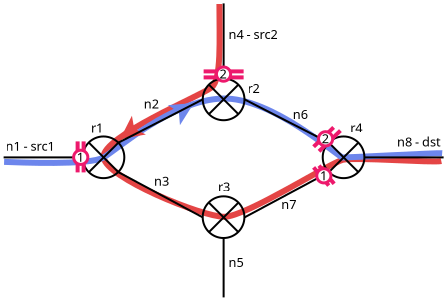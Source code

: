 <?xml version="1.0" encoding="UTF-8"?>
<dia:diagram xmlns:dia="http://www.lysator.liu.se/~alla/dia/">
  <dia:layer name="Hintergrund" visible="true" active="true">
    <dia:object type="Standard - Line" version="0" id="O0">
      <dia:attribute name="obj_pos">
        <dia:point val="5.5,10"/>
      </dia:attribute>
      <dia:attribute name="obj_bb">
        <dia:rectangle val="5.45,9.95;9.507,10.05"/>
      </dia:attribute>
      <dia:attribute name="conn_endpoints">
        <dia:point val="5.5,10"/>
        <dia:point val="9.457,10"/>
      </dia:attribute>
      <dia:attribute name="numcp">
        <dia:int val="1"/>
      </dia:attribute>
    </dia:object>
    <dia:object type="Standard - Line" version="0" id="O1">
      <dia:attribute name="obj_pos">
        <dia:point val="16.5,6.057"/>
      </dia:attribute>
      <dia:attribute name="obj_bb">
        <dia:rectangle val="16.45,2.25;16.55,6.107"/>
      </dia:attribute>
      <dia:attribute name="conn_endpoints">
        <dia:point val="16.5,6.057"/>
        <dia:point val="16.5,2.3"/>
      </dia:attribute>
      <dia:attribute name="numcp">
        <dia:int val="1"/>
      </dia:attribute>
      <dia:connections>
        <dia:connection handle="0" to="O18" connection="1"/>
      </dia:connections>
    </dia:object>
    <dia:object type="Standard - Line" version="0" id="O2">
      <dia:attribute name="obj_pos">
        <dia:point val="16.5,17"/>
      </dia:attribute>
      <dia:attribute name="obj_bb">
        <dia:rectangle val="16.45,13.993;16.55,17.05"/>
      </dia:attribute>
      <dia:attribute name="conn_endpoints">
        <dia:point val="16.5,17"/>
        <dia:point val="16.5,14.043"/>
      </dia:attribute>
      <dia:attribute name="numcp">
        <dia:int val="1"/>
      </dia:attribute>
    </dia:object>
    <dia:object type="Standard - Text" version="1" id="O3">
      <dia:attribute name="obj_pos">
        <dia:point val="6.707,4.95"/>
      </dia:attribute>
      <dia:attribute name="obj_bb">
        <dia:rectangle val="6.707,4.355;6.707,5.103"/>
      </dia:attribute>
      <dia:attribute name="text">
        <dia:composite type="text">
          <dia:attribute name="string">
            <dia:string>##</dia:string>
          </dia:attribute>
          <dia:attribute name="font">
            <dia:font family="sans" style="0" name="Helvetica"/>
          </dia:attribute>
          <dia:attribute name="height">
            <dia:real val="0.8"/>
          </dia:attribute>
          <dia:attribute name="pos">
            <dia:point val="6.707,4.95"/>
          </dia:attribute>
          <dia:attribute name="color">
            <dia:color val="#000000"/>
          </dia:attribute>
          <dia:attribute name="alignment">
            <dia:enum val="0"/>
          </dia:attribute>
        </dia:composite>
      </dia:attribute>
      <dia:attribute name="valign">
        <dia:enum val="3"/>
      </dia:attribute>
    </dia:object>
    <dia:object type="Standard - Line" version="0" id="O4">
      <dia:attribute name="obj_pos">
        <dia:point val="21.763,10.737"/>
      </dia:attribute>
      <dia:attribute name="obj_bb">
        <dia:rectangle val="17.475,10.67;21.83,13.068"/>
      </dia:attribute>
      <dia:attribute name="conn_endpoints">
        <dia:point val="21.763,10.737"/>
        <dia:point val="17.543,13"/>
      </dia:attribute>
      <dia:attribute name="numcp">
        <dia:int val="1"/>
      </dia:attribute>
      <dia:attribute name="line_width">
        <dia:real val="0.1"/>
      </dia:attribute>
    </dia:object>
    <dia:object type="Standard - BezierLine" version="0" id="O5">
      <dia:attribute name="obj_pos">
        <dia:point val="16.29,2.33"/>
      </dia:attribute>
      <dia:attribute name="obj_bb">
        <dia:rectangle val="10.348,2.18;27.561,13.12"/>
      </dia:attribute>
      <dia:attribute name="bez_points">
        <dia:point val="16.29,2.33"/>
        <dia:point val="16.29,4.13"/>
        <dia:point val="16.4,6.1"/>
        <dia:point val="15.9,6.5"/>
        <dia:point val="15.4,6.9"/>
        <dia:point val="10.384,8.971"/>
        <dia:point val="10.5,10"/>
        <dia:point val="10.616,11.029"/>
        <dia:point val="15.429,12.97"/>
        <dia:point val="16.529,12.97"/>
        <dia:point val="17.629,12.97"/>
        <dia:point val="21.832,10.258"/>
        <dia:point val="22.468,10.118"/>
        <dia:point val="23.103,9.977"/>
        <dia:point val="26.928,10.277"/>
        <dia:point val="27.384,10.183"/>
      </dia:attribute>
      <dia:attribute name="corner_types">
        <dia:enum val="0"/>
        <dia:enum val="0"/>
        <dia:enum val="0"/>
        <dia:enum val="0"/>
        <dia:enum val="0"/>
        <dia:enum val="0"/>
      </dia:attribute>
      <dia:attribute name="line_color">
        <dia:color val="#e44545"/>
      </dia:attribute>
      <dia:attribute name="line_width">
        <dia:real val="0.3"/>
      </dia:attribute>
    </dia:object>
    <dia:object type="Standard - BezierLine" version="0" id="O6">
      <dia:attribute name="obj_pos">
        <dia:point val="5.524,10.224"/>
      </dia:attribute>
      <dia:attribute name="obj_bb">
        <dia:rectangle val="5.369,6.905;27.588,10.426"/>
      </dia:attribute>
      <dia:attribute name="bez_points">
        <dia:point val="5.524,10.224"/>
        <dia:point val="6.24,10.248"/>
        <dia:point val="9.807,10.412"/>
        <dia:point val="10.5,10"/>
        <dia:point val="11.193,9.588"/>
        <dia:point val="13.947,7.136"/>
        <dia:point val="16.435,7.057"/>
        <dia:point val="18.923,6.977"/>
        <dia:point val="22.241,9.995"/>
        <dia:point val="22.454,10.004"/>
        <dia:point val="22.668,10.013"/>
        <dia:point val="27.146,9.77"/>
        <dia:point val="27.427,9.791"/>
      </dia:attribute>
      <dia:attribute name="corner_types">
        <dia:enum val="0"/>
        <dia:enum val="0"/>
        <dia:enum val="0"/>
        <dia:enum val="0"/>
        <dia:enum val="0"/>
      </dia:attribute>
      <dia:attribute name="line_color">
        <dia:color val="#6d86ec"/>
      </dia:attribute>
      <dia:attribute name="line_width">
        <dia:real val="0.3"/>
      </dia:attribute>
    </dia:object>
    <dia:object type="Standard - Line" version="0" id="O7">
      <dia:attribute name="obj_pos">
        <dia:point val="11.237,10.737"/>
      </dia:attribute>
      <dia:attribute name="obj_bb">
        <dia:rectangle val="11.17,10.67;15.525,13.068"/>
      </dia:attribute>
      <dia:attribute name="conn_endpoints">
        <dia:point val="11.237,10.737"/>
        <dia:point val="15.457,13"/>
      </dia:attribute>
      <dia:attribute name="numcp">
        <dia:int val="1"/>
      </dia:attribute>
      <dia:attribute name="line_width">
        <dia:real val="0.1"/>
      </dia:attribute>
    </dia:object>
    <dia:object type="Standard - Line" version="0" id="O8">
      <dia:attribute name="obj_pos">
        <dia:point val="17.543,7.1"/>
      </dia:attribute>
      <dia:attribute name="obj_bb">
        <dia:rectangle val="17.476,7.033;21.83,9.33"/>
      </dia:attribute>
      <dia:attribute name="conn_endpoints">
        <dia:point val="17.543,7.1"/>
        <dia:point val="21.763,9.263"/>
      </dia:attribute>
      <dia:attribute name="numcp">
        <dia:int val="1"/>
      </dia:attribute>
      <dia:attribute name="line_width">
        <dia:real val="0.1"/>
      </dia:attribute>
      <dia:connections>
        <dia:connection handle="0" to="O18" connection="4"/>
      </dia:connections>
    </dia:object>
    <dia:object type="Standard - Line" version="0" id="O9">
      <dia:attribute name="obj_pos">
        <dia:point val="9.763,9.263"/>
      </dia:attribute>
      <dia:attribute name="obj_bb">
        <dia:rectangle val="9.692,9.192;11.308,10.808"/>
      </dia:attribute>
      <dia:attribute name="conn_endpoints">
        <dia:point val="9.763,9.263"/>
        <dia:point val="11.237,10.737"/>
      </dia:attribute>
      <dia:attribute name="numcp">
        <dia:int val="1"/>
      </dia:attribute>
    </dia:object>
    <dia:object type="Standard - Line" version="0" id="O10">
      <dia:attribute name="obj_pos">
        <dia:point val="11.237,9.263"/>
      </dia:attribute>
      <dia:attribute name="obj_bb">
        <dia:rectangle val="9.692,9.192;11.308,10.808"/>
      </dia:attribute>
      <dia:attribute name="conn_endpoints">
        <dia:point val="11.237,9.263"/>
        <dia:point val="9.763,10.737"/>
      </dia:attribute>
      <dia:attribute name="numcp">
        <dia:int val="1"/>
      </dia:attribute>
    </dia:object>
    <dia:object type="Standard - Ellipse" version="0" id="O11">
      <dia:attribute name="obj_pos">
        <dia:point val="9.45,8.953"/>
      </dia:attribute>
      <dia:attribute name="obj_bb">
        <dia:rectangle val="9.4,8.903;11.586,11.089"/>
      </dia:attribute>
      <dia:attribute name="elem_corner">
        <dia:point val="9.45,8.953"/>
      </dia:attribute>
      <dia:attribute name="elem_width">
        <dia:real val="2.085"/>
      </dia:attribute>
      <dia:attribute name="elem_height">
        <dia:real val="2.085"/>
      </dia:attribute>
      <dia:attribute name="border_width">
        <dia:real val="0.1"/>
      </dia:attribute>
      <dia:attribute name="show_background">
        <dia:boolean val="false"/>
      </dia:attribute>
      <dia:attribute name="aspect">
        <dia:enum val="2"/>
      </dia:attribute>
    </dia:object>
    <dia:group>
      <dia:object type="Standard - Line" version="0" id="O12">
        <dia:attribute name="obj_pos">
          <dia:point val="9.2,9.2"/>
        </dia:attribute>
        <dia:attribute name="obj_bb">
          <dia:rectangle val="9.1,9.1;9.3,10.85"/>
        </dia:attribute>
        <dia:attribute name="conn_endpoints">
          <dia:point val="9.2,9.2"/>
          <dia:point val="9.2,10.75"/>
        </dia:attribute>
        <dia:attribute name="numcp">
          <dia:int val="1"/>
        </dia:attribute>
        <dia:attribute name="line_color">
          <dia:color val="#ed196c"/>
        </dia:attribute>
        <dia:attribute name="line_width">
          <dia:real val="0.2"/>
        </dia:attribute>
      </dia:object>
      <dia:object type="Standard - Line" version="0" id="O13">
        <dia:attribute name="obj_pos">
          <dia:point val="9.5,9.2"/>
        </dia:attribute>
        <dia:attribute name="obj_bb">
          <dia:rectangle val="9.4,9.1;9.6,10.85"/>
        </dia:attribute>
        <dia:attribute name="conn_endpoints">
          <dia:point val="9.5,9.2"/>
          <dia:point val="9.5,10.75"/>
        </dia:attribute>
        <dia:attribute name="numcp">
          <dia:int val="1"/>
        </dia:attribute>
        <dia:attribute name="line_color">
          <dia:color val="#ed196c"/>
        </dia:attribute>
        <dia:attribute name="line_width">
          <dia:real val="0.2"/>
        </dia:attribute>
      </dia:object>
      <dia:group>
        <dia:object type="Standard - Ellipse" version="0" id="O14">
          <dia:attribute name="obj_pos">
            <dia:point val="9,9.64"/>
          </dia:attribute>
          <dia:attribute name="obj_bb">
            <dia:rectangle val="8.925,9.565;9.786,10.426"/>
          </dia:attribute>
          <dia:attribute name="elem_corner">
            <dia:point val="9,9.64"/>
          </dia:attribute>
          <dia:attribute name="elem_width">
            <dia:real val="0.711"/>
          </dia:attribute>
          <dia:attribute name="elem_height">
            <dia:real val="0.711"/>
          </dia:attribute>
          <dia:attribute name="border_width">
            <dia:real val="0.15"/>
          </dia:attribute>
          <dia:attribute name="border_color">
            <dia:color val="#ed196c"/>
          </dia:attribute>
          <dia:attribute name="aspect">
            <dia:enum val="2"/>
          </dia:attribute>
        </dia:object>
        <dia:object type="Standard - Text" version="1" id="O15">
          <dia:attribute name="obj_pos">
            <dia:point val="9.161,10.218"/>
          </dia:attribute>
          <dia:attribute name="obj_bb">
            <dia:rectangle val="9.161,9.623;9.568,10.371"/>
          </dia:attribute>
          <dia:attribute name="text">
            <dia:composite type="text">
              <dia:attribute name="string">
                <dia:string>#1#</dia:string>
              </dia:attribute>
              <dia:attribute name="font">
                <dia:font family="sans" style="0" name="Helvetica"/>
              </dia:attribute>
              <dia:attribute name="height">
                <dia:real val="0.8"/>
              </dia:attribute>
              <dia:attribute name="pos">
                <dia:point val="9.161,10.218"/>
              </dia:attribute>
              <dia:attribute name="color">
                <dia:color val="#000000"/>
              </dia:attribute>
              <dia:attribute name="alignment">
                <dia:enum val="0"/>
              </dia:attribute>
            </dia:composite>
          </dia:attribute>
          <dia:attribute name="valign">
            <dia:enum val="3"/>
          </dia:attribute>
        </dia:object>
      </dia:group>
    </dia:group>
    <dia:object type="Standard - Line" version="0" id="O16">
      <dia:attribute name="obj_pos">
        <dia:point val="17.237,6.363"/>
      </dia:attribute>
      <dia:attribute name="obj_bb">
        <dia:rectangle val="15.692,6.292;17.308,7.908"/>
      </dia:attribute>
      <dia:attribute name="conn_endpoints">
        <dia:point val="17.237,6.363"/>
        <dia:point val="15.763,7.837"/>
      </dia:attribute>
      <dia:attribute name="numcp">
        <dia:int val="1"/>
      </dia:attribute>
      <dia:connections>
        <dia:connection handle="0" to="O18" connection="2"/>
        <dia:connection handle="1" to="O18" connection="5"/>
      </dia:connections>
    </dia:object>
    <dia:object type="Standard - Line" version="0" id="O17">
      <dia:attribute name="obj_pos">
        <dia:point val="15.763,6.363"/>
      </dia:attribute>
      <dia:attribute name="obj_bb">
        <dia:rectangle val="15.692,6.292;17.308,7.908"/>
      </dia:attribute>
      <dia:attribute name="conn_endpoints">
        <dia:point val="15.763,6.363"/>
        <dia:point val="17.237,7.837"/>
      </dia:attribute>
      <dia:attribute name="numcp">
        <dia:int val="1"/>
      </dia:attribute>
      <dia:connections>
        <dia:connection handle="0" to="O18" connection="0"/>
        <dia:connection handle="1" to="O18" connection="7"/>
      </dia:connections>
    </dia:object>
    <dia:object type="Standard - Ellipse" version="0" id="O18">
      <dia:attribute name="obj_pos">
        <dia:point val="15.457,6.057"/>
      </dia:attribute>
      <dia:attribute name="obj_bb">
        <dia:rectangle val="15.407,6.007;17.593,8.193"/>
      </dia:attribute>
      <dia:attribute name="elem_corner">
        <dia:point val="15.457,6.057"/>
      </dia:attribute>
      <dia:attribute name="elem_width">
        <dia:real val="2.085"/>
      </dia:attribute>
      <dia:attribute name="elem_height">
        <dia:real val="2.085"/>
      </dia:attribute>
      <dia:attribute name="border_width">
        <dia:real val="0.1"/>
      </dia:attribute>
      <dia:attribute name="show_background">
        <dia:boolean val="false"/>
      </dia:attribute>
      <dia:attribute name="aspect">
        <dia:enum val="2"/>
      </dia:attribute>
    </dia:object>
    <dia:object type="Standard - Line" version="0" id="O19">
      <dia:attribute name="obj_pos">
        <dia:point val="15.763,12.263"/>
      </dia:attribute>
      <dia:attribute name="obj_bb">
        <dia:rectangle val="15.692,12.192;17.308,13.808"/>
      </dia:attribute>
      <dia:attribute name="conn_endpoints">
        <dia:point val="15.763,12.263"/>
        <dia:point val="17.237,13.737"/>
      </dia:attribute>
      <dia:attribute name="numcp">
        <dia:int val="1"/>
      </dia:attribute>
    </dia:object>
    <dia:object type="Standard - Line" version="0" id="O20">
      <dia:attribute name="obj_pos">
        <dia:point val="17.237,12.263"/>
      </dia:attribute>
      <dia:attribute name="obj_bb">
        <dia:rectangle val="15.692,12.192;17.308,13.808"/>
      </dia:attribute>
      <dia:attribute name="conn_endpoints">
        <dia:point val="17.237,12.263"/>
        <dia:point val="15.763,13.737"/>
      </dia:attribute>
      <dia:attribute name="numcp">
        <dia:int val="1"/>
      </dia:attribute>
    </dia:object>
    <dia:object type="Standard - Ellipse" version="0" id="O21">
      <dia:attribute name="obj_pos">
        <dia:point val="15.454,11.946"/>
      </dia:attribute>
      <dia:attribute name="obj_bb">
        <dia:rectangle val="15.404,11.896;17.59,14.082"/>
      </dia:attribute>
      <dia:attribute name="elem_corner">
        <dia:point val="15.454,11.946"/>
      </dia:attribute>
      <dia:attribute name="elem_width">
        <dia:real val="2.085"/>
      </dia:attribute>
      <dia:attribute name="elem_height">
        <dia:real val="2.085"/>
      </dia:attribute>
      <dia:attribute name="border_width">
        <dia:real val="0.1"/>
      </dia:attribute>
      <dia:attribute name="show_background">
        <dia:boolean val="false"/>
      </dia:attribute>
      <dia:attribute name="aspect">
        <dia:enum val="2"/>
      </dia:attribute>
    </dia:object>
    <dia:group>
      <dia:object type="Standard - Line" version="0" id="O22">
        <dia:attribute name="obj_pos">
          <dia:point val="17.5,5.7"/>
        </dia:attribute>
        <dia:attribute name="obj_bb">
          <dia:rectangle val="15.4,5.6;17.6,5.8"/>
        </dia:attribute>
        <dia:attribute name="conn_endpoints">
          <dia:point val="17.5,5.7"/>
          <dia:point val="15.5,5.7"/>
        </dia:attribute>
        <dia:attribute name="numcp">
          <dia:int val="1"/>
        </dia:attribute>
        <dia:attribute name="line_color">
          <dia:color val="#ed196c"/>
        </dia:attribute>
        <dia:attribute name="line_width">
          <dia:real val="0.2"/>
        </dia:attribute>
      </dia:object>
      <dia:object type="Standard - Line" version="0" id="O23">
        <dia:attribute name="obj_pos">
          <dia:point val="17.5,6"/>
        </dia:attribute>
        <dia:attribute name="obj_bb">
          <dia:rectangle val="15.4,5.9;17.6,6.1"/>
        </dia:attribute>
        <dia:attribute name="conn_endpoints">
          <dia:point val="17.5,6"/>
          <dia:point val="15.5,6"/>
        </dia:attribute>
        <dia:attribute name="numcp">
          <dia:int val="1"/>
        </dia:attribute>
        <dia:attribute name="line_color">
          <dia:color val="#ed196c"/>
        </dia:attribute>
        <dia:attribute name="line_width">
          <dia:real val="0.2"/>
        </dia:attribute>
      </dia:object>
      <dia:group>
        <dia:object type="Standard - Ellipse" version="0" id="O24">
          <dia:attribute name="obj_pos">
            <dia:point val="16.14,5.48"/>
          </dia:attribute>
          <dia:attribute name="obj_bb">
            <dia:rectangle val="16.065,5.405;16.926,6.266"/>
          </dia:attribute>
          <dia:attribute name="elem_corner">
            <dia:point val="16.14,5.48"/>
          </dia:attribute>
          <dia:attribute name="elem_width">
            <dia:real val="0.711"/>
          </dia:attribute>
          <dia:attribute name="elem_height">
            <dia:real val="0.711"/>
          </dia:attribute>
          <dia:attribute name="border_width">
            <dia:real val="0.15"/>
          </dia:attribute>
          <dia:attribute name="border_color">
            <dia:color val="#ed196c"/>
          </dia:attribute>
          <dia:attribute name="aspect">
            <dia:enum val="2"/>
          </dia:attribute>
        </dia:object>
        <dia:object type="Standard - Text" version="1" id="O25">
          <dia:attribute name="obj_pos">
            <dia:point val="16.299,6.055"/>
          </dia:attribute>
          <dia:attribute name="obj_bb">
            <dia:rectangle val="16.299,5.46;16.706,6.207"/>
          </dia:attribute>
          <dia:attribute name="text">
            <dia:composite type="text">
              <dia:attribute name="string">
                <dia:string>#2#</dia:string>
              </dia:attribute>
              <dia:attribute name="font">
                <dia:font family="sans" style="0" name="Helvetica"/>
              </dia:attribute>
              <dia:attribute name="height">
                <dia:real val="0.8"/>
              </dia:attribute>
              <dia:attribute name="pos">
                <dia:point val="16.299,6.055"/>
              </dia:attribute>
              <dia:attribute name="color">
                <dia:color val="#000000"/>
              </dia:attribute>
              <dia:attribute name="alignment">
                <dia:enum val="0"/>
              </dia:attribute>
            </dia:composite>
          </dia:attribute>
          <dia:attribute name="valign">
            <dia:enum val="3"/>
          </dia:attribute>
        </dia:object>
      </dia:group>
    </dia:group>
    <dia:object type="Standard - Line" version="0" id="O26">
      <dia:attribute name="obj_pos">
        <dia:point val="21.763,9.263"/>
      </dia:attribute>
      <dia:attribute name="obj_bb">
        <dia:rectangle val="21.692,9.192;23.308,10.808"/>
      </dia:attribute>
      <dia:attribute name="conn_endpoints">
        <dia:point val="21.763,9.263"/>
        <dia:point val="23.237,10.737"/>
      </dia:attribute>
      <dia:attribute name="numcp">
        <dia:int val="1"/>
      </dia:attribute>
    </dia:object>
    <dia:object type="Standard - Line" version="0" id="O27">
      <dia:attribute name="obj_pos">
        <dia:point val="23.237,9.263"/>
      </dia:attribute>
      <dia:attribute name="obj_bb">
        <dia:rectangle val="21.692,9.192;23.308,10.808"/>
      </dia:attribute>
      <dia:attribute name="conn_endpoints">
        <dia:point val="23.237,9.263"/>
        <dia:point val="21.763,10.737"/>
      </dia:attribute>
      <dia:attribute name="numcp">
        <dia:int val="1"/>
      </dia:attribute>
    </dia:object>
    <dia:object type="Standard - Ellipse" version="0" id="O28">
      <dia:attribute name="obj_pos">
        <dia:point val="21.455,8.953"/>
      </dia:attribute>
      <dia:attribute name="obj_bb">
        <dia:rectangle val="21.405,8.903;23.591,11.089"/>
      </dia:attribute>
      <dia:attribute name="elem_corner">
        <dia:point val="21.455,8.953"/>
      </dia:attribute>
      <dia:attribute name="elem_width">
        <dia:real val="2.085"/>
      </dia:attribute>
      <dia:attribute name="elem_height">
        <dia:real val="2.085"/>
      </dia:attribute>
      <dia:attribute name="border_width">
        <dia:real val="0.1"/>
      </dia:attribute>
      <dia:attribute name="show_background">
        <dia:boolean val="false"/>
      </dia:attribute>
      <dia:attribute name="aspect">
        <dia:enum val="2"/>
      </dia:attribute>
    </dia:object>
    <dia:group>
      <dia:object type="Standard - Line" version="0" id="O29">
        <dia:attribute name="obj_pos">
          <dia:point val="22,8.5"/>
        </dia:attribute>
        <dia:attribute name="obj_bb">
          <dia:rectangle val="20.858,8.359;22.141,9.607"/>
        </dia:attribute>
        <dia:attribute name="conn_endpoints">
          <dia:point val="22,8.5"/>
          <dia:point val="21.0,9.466"/>
        </dia:attribute>
        <dia:attribute name="numcp">
          <dia:int val="1"/>
        </dia:attribute>
        <dia:attribute name="line_color">
          <dia:color val="#ed196c"/>
        </dia:attribute>
        <dia:attribute name="line_width">
          <dia:real val="0.2"/>
        </dia:attribute>
      </dia:object>
      <dia:object type="Standard - Line" version="0" id="O30">
        <dia:attribute name="obj_pos">
          <dia:point val="22.34,8.66"/>
        </dia:attribute>
        <dia:attribute name="obj_bb">
          <dia:rectangle val="21.129,8.519;22.481,9.836"/>
        </dia:attribute>
        <dia:attribute name="conn_endpoints">
          <dia:point val="22.34,8.66"/>
          <dia:point val="21.27,9.695"/>
        </dia:attribute>
        <dia:attribute name="numcp">
          <dia:int val="1"/>
        </dia:attribute>
        <dia:attribute name="line_color">
          <dia:color val="#ed196c"/>
        </dia:attribute>
        <dia:attribute name="line_width">
          <dia:real val="0.2"/>
        </dia:attribute>
      </dia:object>
      <dia:group>
        <dia:object type="Standard - Ellipse" version="0" id="O31">
          <dia:attribute name="obj_pos">
            <dia:point val="21.242,8.715"/>
          </dia:attribute>
          <dia:attribute name="obj_bb">
            <dia:rectangle val="21.167,8.64;22.028,9.501"/>
          </dia:attribute>
          <dia:attribute name="elem_corner">
            <dia:point val="21.242,8.715"/>
          </dia:attribute>
          <dia:attribute name="elem_width">
            <dia:real val="0.711"/>
          </dia:attribute>
          <dia:attribute name="elem_height">
            <dia:real val="0.711"/>
          </dia:attribute>
          <dia:attribute name="border_width">
            <dia:real val="0.15"/>
          </dia:attribute>
          <dia:attribute name="border_color">
            <dia:color val="#ed196c"/>
          </dia:attribute>
          <dia:attribute name="aspect">
            <dia:enum val="2"/>
          </dia:attribute>
        </dia:object>
        <dia:object type="Standard - Text" version="1" id="O32">
          <dia:attribute name="obj_pos">
            <dia:point val="21.401,9.29"/>
          </dia:attribute>
          <dia:attribute name="obj_bb">
            <dia:rectangle val="21.401,8.694;21.808,9.442"/>
          </dia:attribute>
          <dia:attribute name="text">
            <dia:composite type="text">
              <dia:attribute name="string">
                <dia:string>#2#</dia:string>
              </dia:attribute>
              <dia:attribute name="font">
                <dia:font family="sans" style="0" name="Helvetica"/>
              </dia:attribute>
              <dia:attribute name="height">
                <dia:real val="0.8"/>
              </dia:attribute>
              <dia:attribute name="pos">
                <dia:point val="21.401,9.29"/>
              </dia:attribute>
              <dia:attribute name="color">
                <dia:color val="#000000"/>
              </dia:attribute>
              <dia:attribute name="alignment">
                <dia:enum val="0"/>
              </dia:attribute>
            </dia:composite>
          </dia:attribute>
          <dia:attribute name="valign">
            <dia:enum val="3"/>
          </dia:attribute>
        </dia:object>
      </dia:group>
    </dia:group>
    <dia:group>
      <dia:object type="Standard - Line" version="0" id="O33">
        <dia:attribute name="obj_pos">
          <dia:point val="21,10.5"/>
        </dia:attribute>
        <dia:attribute name="obj_bb">
          <dia:rectangle val="20.859,10.359;21.897,11.548"/>
        </dia:attribute>
        <dia:attribute name="conn_endpoints">
          <dia:point val="21,10.5"/>
          <dia:point val="21.756,11.408"/>
        </dia:attribute>
        <dia:attribute name="numcp">
          <dia:int val="1"/>
        </dia:attribute>
        <dia:attribute name="line_color">
          <dia:color val="#ed196c"/>
        </dia:attribute>
        <dia:attribute name="line_width">
          <dia:real val="0.2"/>
        </dia:attribute>
      </dia:object>
      <dia:object type="Standard - Line" version="0" id="O34">
        <dia:attribute name="obj_pos">
          <dia:point val="21.268,10.412"/>
        </dia:attribute>
        <dia:attribute name="obj_bb">
          <dia:rectangle val="21.128,10.271;22.166,11.46"/>
        </dia:attribute>
        <dia:attribute name="conn_endpoints">
          <dia:point val="21.268,10.412"/>
          <dia:point val="22.025,11.319"/>
        </dia:attribute>
        <dia:attribute name="numcp">
          <dia:int val="1"/>
        </dia:attribute>
        <dia:attribute name="line_color">
          <dia:color val="#ed196c"/>
        </dia:attribute>
        <dia:attribute name="line_width">
          <dia:real val="0.2"/>
        </dia:attribute>
      </dia:object>
      <dia:group>
        <dia:object type="Standard - Ellipse" version="0" id="O35">
          <dia:attribute name="obj_pos">
            <dia:point val="21.156,10.565"/>
          </dia:attribute>
          <dia:attribute name="obj_bb">
            <dia:rectangle val="21.081,10.49;21.942,11.351"/>
          </dia:attribute>
          <dia:attribute name="elem_corner">
            <dia:point val="21.156,10.565"/>
          </dia:attribute>
          <dia:attribute name="elem_width">
            <dia:real val="0.711"/>
          </dia:attribute>
          <dia:attribute name="elem_height">
            <dia:real val="0.711"/>
          </dia:attribute>
          <dia:attribute name="border_width">
            <dia:real val="0.15"/>
          </dia:attribute>
          <dia:attribute name="border_color">
            <dia:color val="#ed196c"/>
          </dia:attribute>
          <dia:attribute name="aspect">
            <dia:enum val="2"/>
          </dia:attribute>
        </dia:object>
        <dia:object type="Standard - Text" version="1" id="O36">
          <dia:attribute name="obj_pos">
            <dia:point val="21.317,11.143"/>
          </dia:attribute>
          <dia:attribute name="obj_bb">
            <dia:rectangle val="21.317,10.548;21.724,11.296"/>
          </dia:attribute>
          <dia:attribute name="text">
            <dia:composite type="text">
              <dia:attribute name="string">
                <dia:string>#1#</dia:string>
              </dia:attribute>
              <dia:attribute name="font">
                <dia:font family="sans" style="0" name="Helvetica"/>
              </dia:attribute>
              <dia:attribute name="height">
                <dia:real val="0.8"/>
              </dia:attribute>
              <dia:attribute name="pos">
                <dia:point val="21.317,11.143"/>
              </dia:attribute>
              <dia:attribute name="color">
                <dia:color val="#000000"/>
              </dia:attribute>
              <dia:attribute name="alignment">
                <dia:enum val="0"/>
              </dia:attribute>
            </dia:composite>
          </dia:attribute>
          <dia:attribute name="valign">
            <dia:enum val="3"/>
          </dia:attribute>
        </dia:object>
      </dia:group>
    </dia:group>
    <dia:object type="Standard - Line" version="0" id="O37">
      <dia:attribute name="obj_pos">
        <dia:point val="23.543,10"/>
      </dia:attribute>
      <dia:attribute name="obj_bb">
        <dia:rectangle val="23.493,9.95;27.55,10.05"/>
      </dia:attribute>
      <dia:attribute name="conn_endpoints">
        <dia:point val="23.543,10"/>
        <dia:point val="27.5,10"/>
      </dia:attribute>
      <dia:attribute name="numcp">
        <dia:int val="1"/>
      </dia:attribute>
    </dia:object>
    <dia:object type="Standard - Line" version="0" id="O38">
      <dia:attribute name="obj_pos">
        <dia:point val="14.297,7.716"/>
      </dia:attribute>
      <dia:attribute name="obj_bb">
        <dia:rectangle val="13.996,7.075;15.3,8.216"/>
      </dia:attribute>
      <dia:attribute name="conn_endpoints">
        <dia:point val="14.297,7.716"/>
        <dia:point val="15.014,7.282"/>
      </dia:attribute>
      <dia:attribute name="numcp">
        <dia:int val="1"/>
      </dia:attribute>
      <dia:attribute name="line_color">
        <dia:color val="#6d86ec"/>
      </dia:attribute>
      <dia:attribute name="line_width">
        <dia:real val="0.3"/>
      </dia:attribute>
      <dia:attribute name="end_arrow">
        <dia:enum val="22"/>
      </dia:attribute>
      <dia:attribute name="end_arrow_length">
        <dia:real val="0.5"/>
      </dia:attribute>
      <dia:attribute name="end_arrow_width">
        <dia:real val="0.5"/>
      </dia:attribute>
    </dia:object>
    <dia:object type="Standard - Line" version="0" id="O39">
      <dia:attribute name="obj_pos">
        <dia:point val="12.084,8.519"/>
      </dia:attribute>
      <dia:attribute name="obj_bb">
        <dia:rectangle val="11.055,8.115;12.344,9.293"/>
      </dia:attribute>
      <dia:attribute name="conn_endpoints">
        <dia:point val="12.084,8.519"/>
        <dia:point val="11.324,9.083"/>
      </dia:attribute>
      <dia:attribute name="numcp">
        <dia:int val="1"/>
      </dia:attribute>
      <dia:attribute name="line_color">
        <dia:color val="#e44545"/>
      </dia:attribute>
      <dia:attribute name="line_width">
        <dia:real val="0.3"/>
      </dia:attribute>
      <dia:attribute name="end_arrow">
        <dia:enum val="22"/>
      </dia:attribute>
      <dia:attribute name="end_arrow_length">
        <dia:real val="0.5"/>
      </dia:attribute>
      <dia:attribute name="end_arrow_width">
        <dia:real val="0.5"/>
      </dia:attribute>
    </dia:object>
    <dia:object type="Standard - Line" version="0" id="O40">
      <dia:attribute name="obj_pos">
        <dia:point val="11.237,9.263"/>
      </dia:attribute>
      <dia:attribute name="obj_bb">
        <dia:rectangle val="11.17,7.033;15.525,9.33"/>
      </dia:attribute>
      <dia:attribute name="conn_endpoints">
        <dia:point val="11.237,9.263"/>
        <dia:point val="15.457,7.1"/>
      </dia:attribute>
      <dia:attribute name="numcp">
        <dia:int val="1"/>
      </dia:attribute>
      <dia:attribute name="line_width">
        <dia:real val="0.1"/>
      </dia:attribute>
      <dia:connections>
        <dia:connection handle="1" to="O18" connection="3"/>
      </dia:connections>
    </dia:object>
    <dia:object type="Standard - Text" version="1" id="O41">
      <dia:attribute name="obj_pos">
        <dia:point val="5.595,9.669"/>
      </dia:attribute>
      <dia:attribute name="obj_bb">
        <dia:rectangle val="5.595,9.056;8.401,9.859"/>
      </dia:attribute>
      <dia:attribute name="text">
        <dia:composite type="text">
          <dia:attribute name="string">
            <dia:string>#n1 - src1#</dia:string>
          </dia:attribute>
          <dia:attribute name="font">
            <dia:font family="sans" style="0" name="Helvetica"/>
          </dia:attribute>
          <dia:attribute name="height">
            <dia:real val="0.8"/>
          </dia:attribute>
          <dia:attribute name="pos">
            <dia:point val="5.595,9.669"/>
          </dia:attribute>
          <dia:attribute name="color">
            <dia:color val="#000000"/>
          </dia:attribute>
          <dia:attribute name="alignment">
            <dia:enum val="0"/>
          </dia:attribute>
        </dia:composite>
      </dia:attribute>
      <dia:attribute name="valign">
        <dia:enum val="3"/>
      </dia:attribute>
    </dia:object>
    <dia:object type="Standard - Text" version="1" id="O42">
      <dia:attribute name="obj_pos">
        <dia:point val="12.507,7.554"/>
      </dia:attribute>
      <dia:attribute name="obj_bb">
        <dia:rectangle val="12.507,6.94;13.338,7.743"/>
      </dia:attribute>
      <dia:attribute name="text">
        <dia:composite type="text">
          <dia:attribute name="string">
            <dia:string>#n2#</dia:string>
          </dia:attribute>
          <dia:attribute name="font">
            <dia:font family="sans" style="0" name="Helvetica"/>
          </dia:attribute>
          <dia:attribute name="height">
            <dia:real val="0.8"/>
          </dia:attribute>
          <dia:attribute name="pos">
            <dia:point val="12.507,7.554"/>
          </dia:attribute>
          <dia:attribute name="color">
            <dia:color val="#000000"/>
          </dia:attribute>
          <dia:attribute name="alignment">
            <dia:enum val="0"/>
          </dia:attribute>
        </dia:composite>
      </dia:attribute>
      <dia:attribute name="valign">
        <dia:enum val="3"/>
      </dia:attribute>
    </dia:object>
    <dia:object type="Standard - Text" version="1" id="O43">
      <dia:attribute name="obj_pos">
        <dia:point val="13.017,11.419"/>
      </dia:attribute>
      <dia:attribute name="obj_bb">
        <dia:rectangle val="13.017,10.805;13.848,11.609"/>
      </dia:attribute>
      <dia:attribute name="text">
        <dia:composite type="text">
          <dia:attribute name="string">
            <dia:string>#n3#</dia:string>
          </dia:attribute>
          <dia:attribute name="font">
            <dia:font family="sans" style="0" name="Helvetica"/>
          </dia:attribute>
          <dia:attribute name="height">
            <dia:real val="0.8"/>
          </dia:attribute>
          <dia:attribute name="pos">
            <dia:point val="13.017,11.419"/>
          </dia:attribute>
          <dia:attribute name="color">
            <dia:color val="#000000"/>
          </dia:attribute>
          <dia:attribute name="alignment">
            <dia:enum val="0"/>
          </dia:attribute>
        </dia:composite>
      </dia:attribute>
      <dia:attribute name="valign">
        <dia:enum val="3"/>
      </dia:attribute>
    </dia:object>
    <dia:object type="Standard - Text" version="1" id="O44">
      <dia:attribute name="obj_pos">
        <dia:point val="16.739,4.086"/>
      </dia:attribute>
      <dia:attribute name="obj_bb">
        <dia:rectangle val="16.739,3.472;19.545,4.275"/>
      </dia:attribute>
      <dia:attribute name="text">
        <dia:composite type="text">
          <dia:attribute name="string">
            <dia:string>#n4 - src2#</dia:string>
          </dia:attribute>
          <dia:attribute name="font">
            <dia:font family="sans" style="0" name="Helvetica"/>
          </dia:attribute>
          <dia:attribute name="height">
            <dia:real val="0.8"/>
          </dia:attribute>
          <dia:attribute name="pos">
            <dia:point val="16.739,4.086"/>
          </dia:attribute>
          <dia:attribute name="color">
            <dia:color val="#000000"/>
          </dia:attribute>
          <dia:attribute name="alignment">
            <dia:enum val="0"/>
          </dia:attribute>
        </dia:composite>
      </dia:attribute>
      <dia:attribute name="valign">
        <dia:enum val="3"/>
      </dia:attribute>
    </dia:object>
    <dia:object type="Standard - Text" version="1" id="O45">
      <dia:attribute name="obj_pos">
        <dia:point val="16.739,15.484"/>
      </dia:attribute>
      <dia:attribute name="obj_bb">
        <dia:rectangle val="16.739,14.87;17.57,15.674"/>
      </dia:attribute>
      <dia:attribute name="text">
        <dia:composite type="text">
          <dia:attribute name="string">
            <dia:string>#n5#</dia:string>
          </dia:attribute>
          <dia:attribute name="font">
            <dia:font family="sans" style="0" name="Helvetica"/>
          </dia:attribute>
          <dia:attribute name="height">
            <dia:real val="0.8"/>
          </dia:attribute>
          <dia:attribute name="pos">
            <dia:point val="16.739,15.484"/>
          </dia:attribute>
          <dia:attribute name="color">
            <dia:color val="#000000"/>
          </dia:attribute>
          <dia:attribute name="alignment">
            <dia:enum val="0"/>
          </dia:attribute>
        </dia:composite>
      </dia:attribute>
      <dia:attribute name="valign">
        <dia:enum val="3"/>
      </dia:attribute>
    </dia:object>
    <dia:object type="Standard - Text" version="1" id="O46">
      <dia:attribute name="obj_pos">
        <dia:point val="19.962,8.085"/>
      </dia:attribute>
      <dia:attribute name="obj_bb">
        <dia:rectangle val="19.962,7.472;20.793,8.275"/>
      </dia:attribute>
      <dia:attribute name="text">
        <dia:composite type="text">
          <dia:attribute name="string">
            <dia:string>#n6#</dia:string>
          </dia:attribute>
          <dia:attribute name="font">
            <dia:font family="sans" style="0" name="Helvetica"/>
          </dia:attribute>
          <dia:attribute name="height">
            <dia:real val="0.8"/>
          </dia:attribute>
          <dia:attribute name="pos">
            <dia:point val="19.962,8.085"/>
          </dia:attribute>
          <dia:attribute name="color">
            <dia:color val="#000000"/>
          </dia:attribute>
          <dia:attribute name="alignment">
            <dia:enum val="0"/>
          </dia:attribute>
        </dia:composite>
      </dia:attribute>
      <dia:attribute name="valign">
        <dia:enum val="3"/>
      </dia:attribute>
    </dia:object>
    <dia:object type="Standard - Text" version="1" id="O47">
      <dia:attribute name="obj_pos">
        <dia:point val="19.387,12.58"/>
      </dia:attribute>
      <dia:attribute name="obj_bb">
        <dia:rectangle val="19.387,11.966;20.218,12.77"/>
      </dia:attribute>
      <dia:attribute name="text">
        <dia:composite type="text">
          <dia:attribute name="string">
            <dia:string>#n7#</dia:string>
          </dia:attribute>
          <dia:attribute name="font">
            <dia:font family="sans" style="0" name="Helvetica"/>
          </dia:attribute>
          <dia:attribute name="height">
            <dia:real val="0.8"/>
          </dia:attribute>
          <dia:attribute name="pos">
            <dia:point val="19.387,12.58"/>
          </dia:attribute>
          <dia:attribute name="color">
            <dia:color val="#000000"/>
          </dia:attribute>
          <dia:attribute name="alignment">
            <dia:enum val="0"/>
          </dia:attribute>
        </dia:composite>
      </dia:attribute>
      <dia:attribute name="valign">
        <dia:enum val="3"/>
      </dia:attribute>
    </dia:object>
    <dia:object type="Standard - Text" version="1" id="O48">
      <dia:attribute name="obj_pos">
        <dia:point val="25.171,9.457"/>
      </dia:attribute>
      <dia:attribute name="obj_bb">
        <dia:rectangle val="25.171,8.843;27.627,9.647"/>
      </dia:attribute>
      <dia:attribute name="text">
        <dia:composite type="text">
          <dia:attribute name="string">
            <dia:string>#n8 - dst#</dia:string>
          </dia:attribute>
          <dia:attribute name="font">
            <dia:font family="sans" style="0" name="Helvetica"/>
          </dia:attribute>
          <dia:attribute name="height">
            <dia:real val="0.8"/>
          </dia:attribute>
          <dia:attribute name="pos">
            <dia:point val="25.171,9.457"/>
          </dia:attribute>
          <dia:attribute name="color">
            <dia:color val="#000000"/>
          </dia:attribute>
          <dia:attribute name="alignment">
            <dia:enum val="0"/>
          </dia:attribute>
        </dia:composite>
      </dia:attribute>
      <dia:attribute name="valign">
        <dia:enum val="3"/>
      </dia:attribute>
    </dia:object>
    <dia:object type="Standard - Text" version="1" id="O49">
      <dia:attribute name="obj_pos">
        <dia:point val="9.87,8.758"/>
      </dia:attribute>
      <dia:attribute name="obj_bb">
        <dia:rectangle val="9.87,8.163;10.54,8.91"/>
      </dia:attribute>
      <dia:attribute name="text">
        <dia:composite type="text">
          <dia:attribute name="string">
            <dia:string>#r1#</dia:string>
          </dia:attribute>
          <dia:attribute name="font">
            <dia:font family="sans" style="0" name="Helvetica"/>
          </dia:attribute>
          <dia:attribute name="height">
            <dia:real val="0.8"/>
          </dia:attribute>
          <dia:attribute name="pos">
            <dia:point val="9.87,8.758"/>
          </dia:attribute>
          <dia:attribute name="color">
            <dia:color val="#000000"/>
          </dia:attribute>
          <dia:attribute name="alignment">
            <dia:enum val="0"/>
          </dia:attribute>
        </dia:composite>
      </dia:attribute>
      <dia:attribute name="valign">
        <dia:enum val="3"/>
      </dia:attribute>
    </dia:object>
    <dia:object type="Standard - Text" version="1" id="O50">
      <dia:attribute name="obj_pos">
        <dia:point val="16.218,11.699"/>
      </dia:attribute>
      <dia:attribute name="obj_bb">
        <dia:rectangle val="16.218,11.085;16.907,11.889"/>
      </dia:attribute>
      <dia:attribute name="text">
        <dia:composite type="text">
          <dia:attribute name="string">
            <dia:string>#r3#</dia:string>
          </dia:attribute>
          <dia:attribute name="font">
            <dia:font family="sans" style="0" name="Helvetica"/>
          </dia:attribute>
          <dia:attribute name="height">
            <dia:real val="0.8"/>
          </dia:attribute>
          <dia:attribute name="pos">
            <dia:point val="16.218,11.699"/>
          </dia:attribute>
          <dia:attribute name="color">
            <dia:color val="#000000"/>
          </dia:attribute>
          <dia:attribute name="alignment">
            <dia:enum val="0"/>
          </dia:attribute>
        </dia:composite>
      </dia:attribute>
      <dia:attribute name="valign">
        <dia:enum val="3"/>
      </dia:attribute>
    </dia:object>
    <dia:object type="Standard - Text" version="1" id="O51">
      <dia:attribute name="obj_pos">
        <dia:point val="22.827,8.749"/>
      </dia:attribute>
      <dia:attribute name="obj_bb">
        <dia:rectangle val="22.827,8.136;23.515,8.939"/>
      </dia:attribute>
      <dia:attribute name="text">
        <dia:composite type="text">
          <dia:attribute name="string">
            <dia:string>#r4#</dia:string>
          </dia:attribute>
          <dia:attribute name="font">
            <dia:font family="sans" style="0" name="Helvetica"/>
          </dia:attribute>
          <dia:attribute name="height">
            <dia:real val="0.8"/>
          </dia:attribute>
          <dia:attribute name="pos">
            <dia:point val="22.827,8.749"/>
          </dia:attribute>
          <dia:attribute name="color">
            <dia:color val="#000000"/>
          </dia:attribute>
          <dia:attribute name="alignment">
            <dia:enum val="0"/>
          </dia:attribute>
        </dia:composite>
      </dia:attribute>
      <dia:attribute name="valign">
        <dia:enum val="3"/>
      </dia:attribute>
    </dia:object>
    <dia:object type="Standard - Text" version="1" id="O52">
      <dia:attribute name="obj_pos">
        <dia:point val="17.694,6.777"/>
      </dia:attribute>
      <dia:attribute name="obj_bb">
        <dia:rectangle val="17.694,6.163;18.383,6.967"/>
      </dia:attribute>
      <dia:attribute name="text">
        <dia:composite type="text">
          <dia:attribute name="string">
            <dia:string>#r2#</dia:string>
          </dia:attribute>
          <dia:attribute name="font">
            <dia:font family="sans" style="0" name="Helvetica"/>
          </dia:attribute>
          <dia:attribute name="height">
            <dia:real val="0.8"/>
          </dia:attribute>
          <dia:attribute name="pos">
            <dia:point val="17.694,6.777"/>
          </dia:attribute>
          <dia:attribute name="color">
            <dia:color val="#000000"/>
          </dia:attribute>
          <dia:attribute name="alignment">
            <dia:enum val="0"/>
          </dia:attribute>
        </dia:composite>
      </dia:attribute>
      <dia:attribute name="valign">
        <dia:enum val="3"/>
      </dia:attribute>
    </dia:object>
  </dia:layer>
</dia:diagram>
